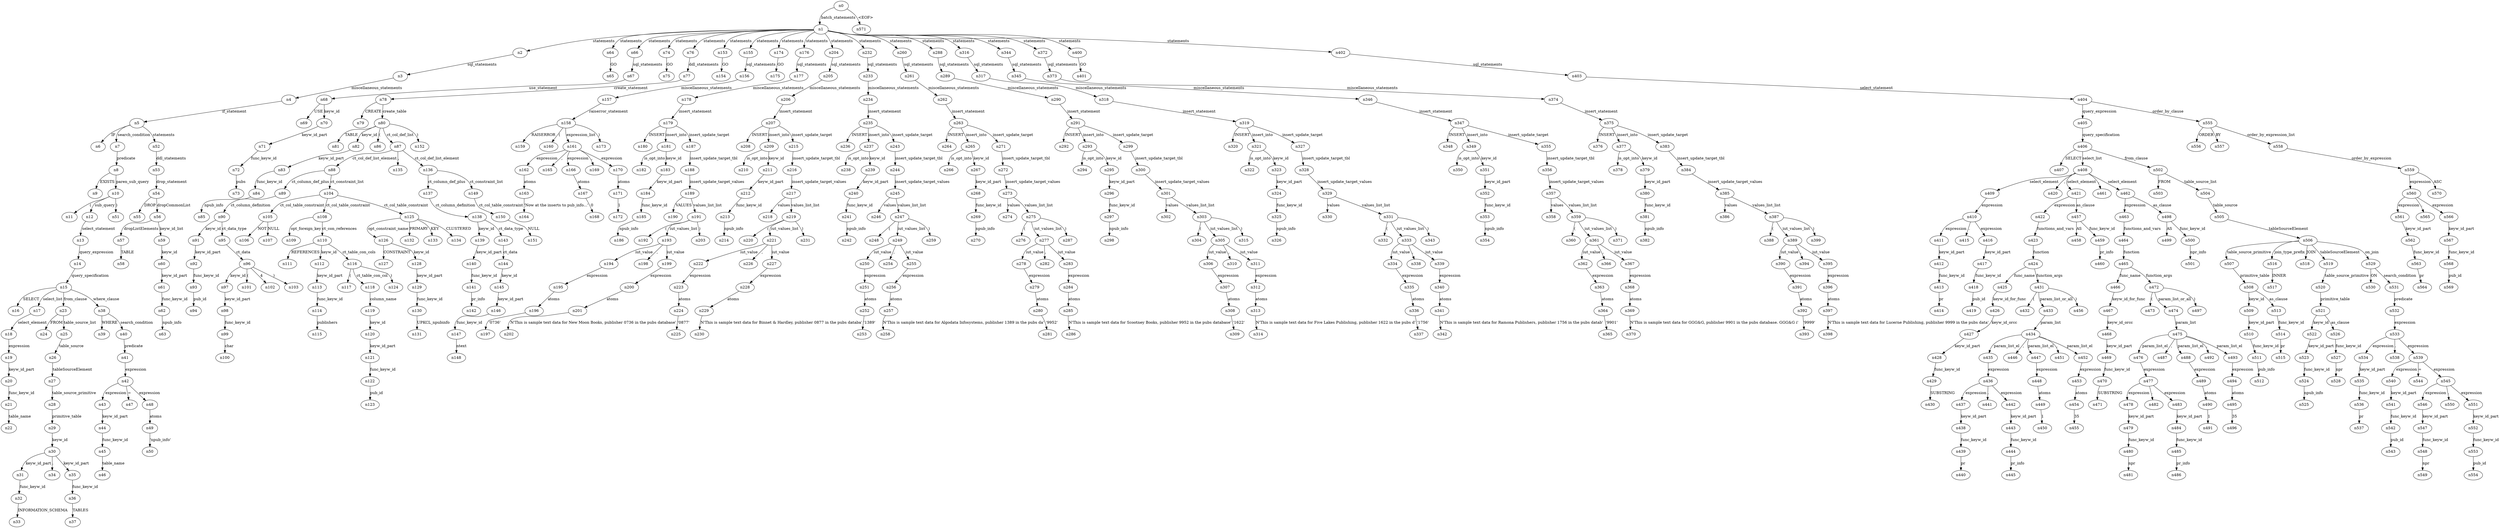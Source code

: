digraph ParseTree {
  n0 -> n1 [label="batch_statements"];
  n1 -> n2 [label="statements"];
  n2 -> n3 [label="sql_statements"];
  n3 -> n4 [label="miscellaneous_statements"];
  n4 -> n5 [label="if_statement"];
  n5 -> n6 [label="IF"];
  n5 -> n7 [label="search_condition"];
  n7 -> n8 [label="predicate"];
  n8 -> n9 [label="EXISTS"];
  n8 -> n10 [label="paren_sub_query"];
  n10 -> n11 [label="("];
  n10 -> n12 [label="sub_query"];
  n12 -> n13 [label="select_statement"];
  n13 -> n14 [label="query_expression"];
  n14 -> n15 [label="query_specification"];
  n15 -> n16 [label="SELECT"];
  n15 -> n17 [label="select_list"];
  n17 -> n18 [label="select_element"];
  n18 -> n19 [label="expression"];
  n19 -> n20 [label="keyw_id_part"];
  n20 -> n21 [label="func_keyw_id"];
  n21 -> n22 [label="table_name"];
  n15 -> n23 [label="from_clause"];
  n23 -> n24 [label="FROM"];
  n23 -> n25 [label="table_source_list"];
  n25 -> n26 [label="table_source"];
  n26 -> n27 [label="tableSourceElement"];
  n27 -> n28 [label="table_source_primitive"];
  n28 -> n29 [label="primitive_table"];
  n29 -> n30 [label="keyw_id"];
  n30 -> n31 [label="keyw_id_part"];
  n31 -> n32 [label="func_keyw_id"];
  n32 -> n33 [label="INFORMATION_SCHEMA"];
  n30 -> n34 [label="."];
  n30 -> n35 [label="keyw_id_part"];
  n35 -> n36 [label="func_keyw_id"];
  n36 -> n37 [label="TABLES"];
  n15 -> n38 [label="where_clause"];
  n38 -> n39 [label="WHERE"];
  n38 -> n40 [label="search_condition"];
  n40 -> n41 [label="predicate"];
  n41 -> n42 [label="expression"];
  n42 -> n43 [label="expression"];
  n43 -> n44 [label="keyw_id_part"];
  n44 -> n45 [label="func_keyw_id"];
  n45 -> n46 [label="table_name"];
  n42 -> n47 [label="="];
  n42 -> n48 [label="expression"];
  n48 -> n49 [label="atoms"];
  n49 -> n50 [label="'npub_info'"];
  n10 -> n51 [label=")"];
  n5 -> n52 [label="statements"];
  n52 -> n53 [label="ddl_statements"];
  n53 -> n54 [label="drop_statement"];
  n54 -> n55 [label="DROP"];
  n54 -> n56 [label="dropCommonList"];
  n56 -> n57 [label="dropListElements"];
  n57 -> n58 [label="TABLE"];
  n56 -> n59 [label="keyw_id_list"];
  n59 -> n60 [label="keyw_id"];
  n60 -> n61 [label="keyw_id_part"];
  n61 -> n62 [label="func_keyw_id"];
  n62 -> n63 [label="npub_info"];
  n1 -> n64 [label="statements"];
  n64 -> n65 [label="GO"];
  n1 -> n66 [label="statements"];
  n66 -> n67 [label="sql_statements"];
  n67 -> n68 [label="use_statement"];
  n68 -> n69 [label="USE"];
  n68 -> n70 [label="keyw_id"];
  n70 -> n71 [label="keyw_id_part"];
  n71 -> n72 [label="func_keyw_id"];
  n72 -> n73 [label="pubs"];
  n1 -> n74 [label="statements"];
  n74 -> n75 [label="GO"];
  n1 -> n76 [label="statements"];
  n76 -> n77 [label="ddl_statements"];
  n77 -> n78 [label="create_statement"];
  n78 -> n79 [label="CREATE"];
  n78 -> n80 [label="create_table"];
  n80 -> n81 [label="TABLE"];
  n80 -> n82 [label="keyw_id"];
  n82 -> n83 [label="keyw_id_part"];
  n83 -> n84 [label="func_keyw_id"];
  n84 -> n85 [label="npub_info"];
  n80 -> n86 [label="("];
  n80 -> n87 [label="ct_col_def_list"];
  n87 -> n88 [label="ct_col_def_list_element"];
  n88 -> n89 [label="ct_column_def_plus"];
  n89 -> n90 [label="ct_column_definition"];
  n90 -> n91 [label="keyw_id"];
  n91 -> n92 [label="keyw_id_part"];
  n92 -> n93 [label="func_keyw_id"];
  n93 -> n94 [label="pub_id"];
  n90 -> n95 [label="ct_data_type"];
  n95 -> n96 [label="ct_data"];
  n96 -> n97 [label="keyw_id"];
  n97 -> n98 [label="keyw_id_part"];
  n98 -> n99 [label="func_keyw_id"];
  n99 -> n100 [label="char"];
  n96 -> n101 [label="("];
  n96 -> n102 [label="4"];
  n96 -> n103 [label=")"];
  n88 -> n104 [label="ct_constraint_list"];
  n104 -> n105 [label="ct_col_table_constraint"];
  n105 -> n106 [label="NOT"];
  n105 -> n107 [label="NULL"];
  n104 -> n108 [label="ct_col_table_constraint"];
  n108 -> n109 [label="opt_foreign_key"];
  n108 -> n110 [label="ct_con_references"];
  n110 -> n111 [label="REFERENCES"];
  n110 -> n112 [label="keyw_id"];
  n112 -> n113 [label="keyw_id_part"];
  n113 -> n114 [label="func_keyw_id"];
  n114 -> n115 [label="publishers"];
  n110 -> n116 [label="ct_table_con_cols"];
  n116 -> n117 [label="("];
  n116 -> n118 [label="ct_table_con_col"];
  n118 -> n119 [label="column_name"];
  n119 -> n120 [label="keyw_id"];
  n120 -> n121 [label="keyw_id_part"];
  n121 -> n122 [label="func_keyw_id"];
  n122 -> n123 [label="pub_id"];
  n116 -> n124 [label=")"];
  n104 -> n125 [label="ct_col_table_constraint"];
  n125 -> n126 [label="opt_constraint_name"];
  n126 -> n127 [label="CONSTRAINT"];
  n126 -> n128 [label="keyw_id"];
  n128 -> n129 [label="keyw_id_part"];
  n129 -> n130 [label="func_keyw_id"];
  n130 -> n131 [label="UPKCL_npubinfo"];
  n125 -> n132 [label="PRIMARY"];
  n125 -> n133 [label="KEY"];
  n125 -> n134 [label="CLUSTERED"];
  n87 -> n135 [label=","];
  n87 -> n136 [label="ct_col_def_list_element"];
  n136 -> n137 [label="ct_column_def_plus"];
  n137 -> n138 [label="ct_column_definition"];
  n138 -> n139 [label="keyw_id"];
  n139 -> n140 [label="keyw_id_part"];
  n140 -> n141 [label="func_keyw_id"];
  n141 -> n142 [label="pr_info"];
  n138 -> n143 [label="ct_data_type"];
  n143 -> n144 [label="ct_data"];
  n144 -> n145 [label="keyw_id"];
  n145 -> n146 [label="keyw_id_part"];
  n146 -> n147 [label="func_keyw_id"];
  n147 -> n148 [label="ntext"];
  n136 -> n149 [label="ct_constraint_list"];
  n149 -> n150 [label="ct_col_table_constraint"];
  n150 -> n151 [label="NULL"];
  n80 -> n152 [label=")"];
  n1 -> n153 [label="statements"];
  n153 -> n154 [label="GO"];
  n1 -> n155 [label="statements"];
  n155 -> n156 [label="sql_statements"];
  n156 -> n157 [label="miscellaneous_statements"];
  n157 -> n158 [label="raiserror_statement"];
  n158 -> n159 [label="RAISERROR"];
  n158 -> n160 [label="("];
  n158 -> n161 [label="expression_list"];
  n161 -> n162 [label="expression"];
  n162 -> n163 [label="atoms"];
  n163 -> n164 [label="'Now at the inserts to pub_info...'"];
  n161 -> n165 [label=","];
  n161 -> n166 [label="expression"];
  n166 -> n167 [label="atoms"];
  n167 -> n168 [label="0"];
  n161 -> n169 [label=","];
  n161 -> n170 [label="expression"];
  n170 -> n171 [label="atoms"];
  n171 -> n172 [label="1"];
  n158 -> n173 [label=")"];
  n1 -> n174 [label="statements"];
  n174 -> n175 [label="GO"];
  n1 -> n176 [label="statements"];
  n176 -> n177 [label="sql_statements"];
  n177 -> n178 [label="miscellaneous_statements"];
  n178 -> n179 [label="insert_statement"];
  n179 -> n180 [label="INSERT"];
  n179 -> n181 [label="insert_into"];
  n181 -> n182 [label="is_opt_into"];
  n181 -> n183 [label="keyw_id"];
  n183 -> n184 [label="keyw_id_part"];
  n184 -> n185 [label="func_keyw_id"];
  n185 -> n186 [label="npub_info"];
  n179 -> n187 [label="insert_update_target"];
  n187 -> n188 [label="insert_update_target_tbl"];
  n188 -> n189 [label="insert_update_target_values"];
  n189 -> n190 [label="VALUES"];
  n189 -> n191 [label="values_list_list"];
  n191 -> n192 [label="("];
  n191 -> n193 [label="iut_values_list"];
  n193 -> n194 [label="iut_value"];
  n194 -> n195 [label="expression"];
  n195 -> n196 [label="atoms"];
  n196 -> n197 [label="'0736'"];
  n193 -> n198 [label=","];
  n193 -> n199 [label="iut_value"];
  n199 -> n200 [label="expression"];
  n200 -> n201 [label="atoms"];
  n201 -> n202 [label="N'This is sample text data for New Moon Books, publisher 0736 in the pubs database'"];
  n191 -> n203 [label=")"];
  n1 -> n204 [label="statements"];
  n204 -> n205 [label="sql_statements"];
  n205 -> n206 [label="miscellaneous_statements"];
  n206 -> n207 [label="insert_statement"];
  n207 -> n208 [label="INSERT"];
  n207 -> n209 [label="insert_into"];
  n209 -> n210 [label="is_opt_into"];
  n209 -> n211 [label="keyw_id"];
  n211 -> n212 [label="keyw_id_part"];
  n212 -> n213 [label="func_keyw_id"];
  n213 -> n214 [label="npub_info"];
  n207 -> n215 [label="insert_update_target"];
  n215 -> n216 [label="insert_update_target_tbl"];
  n216 -> n217 [label="insert_update_target_values"];
  n217 -> n218 [label="values"];
  n217 -> n219 [label="values_list_list"];
  n219 -> n220 [label="("];
  n219 -> n221 [label="iut_values_list"];
  n221 -> n222 [label="iut_value"];
  n222 -> n223 [label="expression"];
  n223 -> n224 [label="atoms"];
  n224 -> n225 [label="'0877'"];
  n221 -> n226 [label=","];
  n221 -> n227 [label="iut_value"];
  n227 -> n228 [label="expression"];
  n228 -> n229 [label="atoms"];
  n229 -> n230 [label="N'This is sample text data for Binnet & Hardley, publisher 0877 in the pubs databa'"];
  n219 -> n231 [label=")"];
  n1 -> n232 [label="statements"];
  n232 -> n233 [label="sql_statements"];
  n233 -> n234 [label="miscellaneous_statements"];
  n234 -> n235 [label="insert_statement"];
  n235 -> n236 [label="INSERT"];
  n235 -> n237 [label="insert_into"];
  n237 -> n238 [label="is_opt_into"];
  n237 -> n239 [label="keyw_id"];
  n239 -> n240 [label="keyw_id_part"];
  n240 -> n241 [label="func_keyw_id"];
  n241 -> n242 [label="npub_info"];
  n235 -> n243 [label="insert_update_target"];
  n243 -> n244 [label="insert_update_target_tbl"];
  n244 -> n245 [label="insert_update_target_values"];
  n245 -> n246 [label="values"];
  n245 -> n247 [label="values_list_list"];
  n247 -> n248 [label="("];
  n247 -> n249 [label="iut_values_list"];
  n249 -> n250 [label="iut_value"];
  n250 -> n251 [label="expression"];
  n251 -> n252 [label="atoms"];
  n252 -> n253 [label="'1389'"];
  n249 -> n254 [label=","];
  n249 -> n255 [label="iut_value"];
  n255 -> n256 [label="expression"];
  n256 -> n257 [label="atoms"];
  n257 -> n258 [label="N'This is sample text data for Algodata Infosystems, publisher 1389 in the pubs da'"];
  n247 -> n259 [label=")"];
  n1 -> n260 [label="statements"];
  n260 -> n261 [label="sql_statements"];
  n261 -> n262 [label="miscellaneous_statements"];
  n262 -> n263 [label="insert_statement"];
  n263 -> n264 [label="INSERT"];
  n263 -> n265 [label="insert_into"];
  n265 -> n266 [label="is_opt_into"];
  n265 -> n267 [label="keyw_id"];
  n267 -> n268 [label="keyw_id_part"];
  n268 -> n269 [label="func_keyw_id"];
  n269 -> n270 [label="npub_info"];
  n263 -> n271 [label="insert_update_target"];
  n271 -> n272 [label="insert_update_target_tbl"];
  n272 -> n273 [label="insert_update_target_values"];
  n273 -> n274 [label="values"];
  n273 -> n275 [label="values_list_list"];
  n275 -> n276 [label="("];
  n275 -> n277 [label="iut_values_list"];
  n277 -> n278 [label="iut_value"];
  n278 -> n279 [label="expression"];
  n279 -> n280 [label="atoms"];
  n280 -> n281 [label="'9952'"];
  n277 -> n282 [label=","];
  n277 -> n283 [label="iut_value"];
  n283 -> n284 [label="expression"];
  n284 -> n285 [label="atoms"];
  n285 -> n286 [label="N'This is sample text data for Scootney Books, publisher 9952 in the pubs database'"];
  n275 -> n287 [label=")"];
  n1 -> n288 [label="statements"];
  n288 -> n289 [label="sql_statements"];
  n289 -> n290 [label="miscellaneous_statements"];
  n290 -> n291 [label="insert_statement"];
  n291 -> n292 [label="INSERT"];
  n291 -> n293 [label="insert_into"];
  n293 -> n294 [label="is_opt_into"];
  n293 -> n295 [label="keyw_id"];
  n295 -> n296 [label="keyw_id_part"];
  n296 -> n297 [label="func_keyw_id"];
  n297 -> n298 [label="npub_info"];
  n291 -> n299 [label="insert_update_target"];
  n299 -> n300 [label="insert_update_target_tbl"];
  n300 -> n301 [label="insert_update_target_values"];
  n301 -> n302 [label="values"];
  n301 -> n303 [label="values_list_list"];
  n303 -> n304 [label="("];
  n303 -> n305 [label="iut_values_list"];
  n305 -> n306 [label="iut_value"];
  n306 -> n307 [label="expression"];
  n307 -> n308 [label="atoms"];
  n308 -> n309 [label="'1622'"];
  n305 -> n310 [label=","];
  n305 -> n311 [label="iut_value"];
  n311 -> n312 [label="expression"];
  n312 -> n313 [label="atoms"];
  n313 -> n314 [label="N'This is sample text data for Five Lakes Publishing, publisher 1622 in the pubs d'"];
  n303 -> n315 [label=")"];
  n1 -> n316 [label="statements"];
  n316 -> n317 [label="sql_statements"];
  n317 -> n318 [label="miscellaneous_statements"];
  n318 -> n319 [label="insert_statement"];
  n319 -> n320 [label="INSERT"];
  n319 -> n321 [label="insert_into"];
  n321 -> n322 [label="is_opt_into"];
  n321 -> n323 [label="keyw_id"];
  n323 -> n324 [label="keyw_id_part"];
  n324 -> n325 [label="func_keyw_id"];
  n325 -> n326 [label="npub_info"];
  n319 -> n327 [label="insert_update_target"];
  n327 -> n328 [label="insert_update_target_tbl"];
  n328 -> n329 [label="insert_update_target_values"];
  n329 -> n330 [label="values"];
  n329 -> n331 [label="values_list_list"];
  n331 -> n332 [label="("];
  n331 -> n333 [label="iut_values_list"];
  n333 -> n334 [label="iut_value"];
  n334 -> n335 [label="expression"];
  n335 -> n336 [label="atoms"];
  n336 -> n337 [label="'1756'"];
  n333 -> n338 [label=","];
  n333 -> n339 [label="iut_value"];
  n339 -> n340 [label="expression"];
  n340 -> n341 [label="atoms"];
  n341 -> n342 [label="N'This is sample text data for Ramona Publishers, publisher 1756 in the pubs datab'"];
  n331 -> n343 [label=")"];
  n1 -> n344 [label="statements"];
  n344 -> n345 [label="sql_statements"];
  n345 -> n346 [label="miscellaneous_statements"];
  n346 -> n347 [label="insert_statement"];
  n347 -> n348 [label="INSERT"];
  n347 -> n349 [label="insert_into"];
  n349 -> n350 [label="is_opt_into"];
  n349 -> n351 [label="keyw_id"];
  n351 -> n352 [label="keyw_id_part"];
  n352 -> n353 [label="func_keyw_id"];
  n353 -> n354 [label="npub_info"];
  n347 -> n355 [label="insert_update_target"];
  n355 -> n356 [label="insert_update_target_tbl"];
  n356 -> n357 [label="insert_update_target_values"];
  n357 -> n358 [label="values"];
  n357 -> n359 [label="values_list_list"];
  n359 -> n360 [label="("];
  n359 -> n361 [label="iut_values_list"];
  n361 -> n362 [label="iut_value"];
  n362 -> n363 [label="expression"];
  n363 -> n364 [label="atoms"];
  n364 -> n365 [label="'9901'"];
  n361 -> n366 [label=","];
  n361 -> n367 [label="iut_value"];
  n367 -> n368 [label="expression"];
  n368 -> n369 [label="atoms"];
  n369 -> n370 [label="N'This is sample text data for GGG&G, publisher 9901 in the pubs database. GGG&G i'"];
  n359 -> n371 [label=")"];
  n1 -> n372 [label="statements"];
  n372 -> n373 [label="sql_statements"];
  n373 -> n374 [label="miscellaneous_statements"];
  n374 -> n375 [label="insert_statement"];
  n375 -> n376 [label="INSERT"];
  n375 -> n377 [label="insert_into"];
  n377 -> n378 [label="is_opt_into"];
  n377 -> n379 [label="keyw_id"];
  n379 -> n380 [label="keyw_id_part"];
  n380 -> n381 [label="func_keyw_id"];
  n381 -> n382 [label="npub_info"];
  n375 -> n383 [label="insert_update_target"];
  n383 -> n384 [label="insert_update_target_tbl"];
  n384 -> n385 [label="insert_update_target_values"];
  n385 -> n386 [label="values"];
  n385 -> n387 [label="values_list_list"];
  n387 -> n388 [label="("];
  n387 -> n389 [label="iut_values_list"];
  n389 -> n390 [label="iut_value"];
  n390 -> n391 [label="expression"];
  n391 -> n392 [label="atoms"];
  n392 -> n393 [label="'9999'"];
  n389 -> n394 [label=","];
  n389 -> n395 [label="iut_value"];
  n395 -> n396 [label="expression"];
  n396 -> n397 [label="atoms"];
  n397 -> n398 [label="N'This is sample text data for Lucerne Publishing, publisher 9999 in the pubs data'"];
  n387 -> n399 [label=")"];
  n1 -> n400 [label="statements"];
  n400 -> n401 [label="GO"];
  n1 -> n402 [label="statements"];
  n402 -> n403 [label="sql_statements"];
  n403 -> n404 [label="select_statement"];
  n404 -> n405 [label="query_expression"];
  n405 -> n406 [label="query_specification"];
  n406 -> n407 [label="SELECT"];
  n406 -> n408 [label="select_list"];
  n408 -> n409 [label="select_element"];
  n409 -> n410 [label="expression"];
  n410 -> n411 [label="expression"];
  n411 -> n412 [label="keyw_id_part"];
  n412 -> n413 [label="func_keyw_id"];
  n413 -> n414 [label="pr"];
  n410 -> n415 [label="."];
  n410 -> n416 [label="expression"];
  n416 -> n417 [label="keyw_id_part"];
  n417 -> n418 [label="func_keyw_id"];
  n418 -> n419 [label="pub_id"];
  n408 -> n420 [label=","];
  n408 -> n421 [label="select_element"];
  n421 -> n422 [label="expression"];
  n422 -> n423 [label="functions_and_vars"];
  n423 -> n424 [label="function"];
  n424 -> n425 [label="func_name"];
  n425 -> n426 [label="keyw_id_for_func"];
  n426 -> n427 [label="keyw_id_orcc"];
  n427 -> n428 [label="keyw_id_part"];
  n428 -> n429 [label="func_keyw_id"];
  n429 -> n430 [label="SUBSTRING"];
  n424 -> n431 [label="function_args"];
  n431 -> n432 [label="("];
  n431 -> n433 [label="param_list_or_all"];
  n433 -> n434 [label="param_list"];
  n434 -> n435 [label="param_list_el"];
  n435 -> n436 [label="expression"];
  n436 -> n437 [label="expression"];
  n437 -> n438 [label="keyw_id_part"];
  n438 -> n439 [label="func_keyw_id"];
  n439 -> n440 [label="pr"];
  n436 -> n441 [label="."];
  n436 -> n442 [label="expression"];
  n442 -> n443 [label="keyw_id_part"];
  n443 -> n444 [label="func_keyw_id"];
  n444 -> n445 [label="pr_info"];
  n434 -> n446 [label=","];
  n434 -> n447 [label="param_list_el"];
  n447 -> n448 [label="expression"];
  n448 -> n449 [label="atoms"];
  n449 -> n450 [label="1"];
  n434 -> n451 [label=","];
  n434 -> n452 [label="param_list_el"];
  n452 -> n453 [label="expression"];
  n453 -> n454 [label="atoms"];
  n454 -> n455 [label="35"];
  n431 -> n456 [label=")"];
  n421 -> n457 [label="as_clause"];
  n457 -> n458 [label="AS"];
  n457 -> n459 [label="func_keyw_id"];
  n459 -> n460 [label="pr_info"];
  n408 -> n461 [label=","];
  n408 -> n462 [label="select_element"];
  n462 -> n463 [label="expression"];
  n463 -> n464 [label="functions_and_vars"];
  n464 -> n465 [label="function"];
  n465 -> n466 [label="func_name"];
  n466 -> n467 [label="keyw_id_for_func"];
  n467 -> n468 [label="keyw_id_orcc"];
  n468 -> n469 [label="keyw_id_part"];
  n469 -> n470 [label="func_keyw_id"];
  n470 -> n471 [label="SUBSTRING"];
  n465 -> n472 [label="function_args"];
  n472 -> n473 [label="("];
  n472 -> n474 [label="param_list_or_all"];
  n474 -> n475 [label="param_list"];
  n475 -> n476 [label="param_list_el"];
  n476 -> n477 [label="expression"];
  n477 -> n478 [label="expression"];
  n478 -> n479 [label="keyw_id_part"];
  n479 -> n480 [label="func_keyw_id"];
  n480 -> n481 [label="npr"];
  n477 -> n482 [label="."];
  n477 -> n483 [label="expression"];
  n483 -> n484 [label="keyw_id_part"];
  n484 -> n485 [label="func_keyw_id"];
  n485 -> n486 [label="pr_info"];
  n475 -> n487 [label=","];
  n475 -> n488 [label="param_list_el"];
  n488 -> n489 [label="expression"];
  n489 -> n490 [label="atoms"];
  n490 -> n491 [label="1"];
  n475 -> n492 [label=","];
  n475 -> n493 [label="param_list_el"];
  n493 -> n494 [label="expression"];
  n494 -> n495 [label="atoms"];
  n495 -> n496 [label="35"];
  n472 -> n497 [label=")"];
  n462 -> n498 [label="as_clause"];
  n498 -> n499 [label="AS"];
  n498 -> n500 [label="func_keyw_id"];
  n500 -> n501 [label="npr_info"];
  n406 -> n502 [label="from_clause"];
  n502 -> n503 [label="FROM"];
  n502 -> n504 [label="table_source_list"];
  n504 -> n505 [label="table_source"];
  n505 -> n506 [label="tableSourceElement"];
  n506 -> n507 [label="table_source_primitive"];
  n507 -> n508 [label="primitive_table"];
  n508 -> n509 [label="keyw_id"];
  n509 -> n510 [label="keyw_id_part"];
  n510 -> n511 [label="func_keyw_id"];
  n511 -> n512 [label="pub_info"];
  n508 -> n513 [label="as_clause"];
  n513 -> n514 [label="func_keyw_id"];
  n514 -> n515 [label="pr"];
  n506 -> n516 [label="join_type_prefix"];
  n516 -> n517 [label="INNER"];
  n506 -> n518 [label="JOIN"];
  n506 -> n519 [label="tableSourceElement"];
  n519 -> n520 [label="table_source_primitive"];
  n520 -> n521 [label="primitive_table"];
  n521 -> n522 [label="keyw_id"];
  n522 -> n523 [label="keyw_id_part"];
  n523 -> n524 [label="func_keyw_id"];
  n524 -> n525 [label="npub_info"];
  n521 -> n526 [label="as_clause"];
  n526 -> n527 [label="func_keyw_id"];
  n527 -> n528 [label="npr"];
  n506 -> n529 [label="on_join"];
  n529 -> n530 [label="ON"];
  n529 -> n531 [label="search_condition"];
  n531 -> n532 [label="predicate"];
  n532 -> n533 [label="expression"];
  n533 -> n534 [label="expression"];
  n534 -> n535 [label="keyw_id_part"];
  n535 -> n536 [label="func_keyw_id"];
  n536 -> n537 [label="pr"];
  n533 -> n538 [label="."];
  n533 -> n539 [label="expression"];
  n539 -> n540 [label="expression"];
  n540 -> n541 [label="keyw_id_part"];
  n541 -> n542 [label="func_keyw_id"];
  n542 -> n543 [label="pub_id"];
  n539 -> n544 [label="="];
  n539 -> n545 [label="expression"];
  n545 -> n546 [label="expression"];
  n546 -> n547 [label="keyw_id_part"];
  n547 -> n548 [label="func_keyw_id"];
  n548 -> n549 [label="npr"];
  n545 -> n550 [label="."];
  n545 -> n551 [label="expression"];
  n551 -> n552 [label="keyw_id_part"];
  n552 -> n553 [label="func_keyw_id"];
  n553 -> n554 [label="pub_id"];
  n404 -> n555 [label="order_by_clause"];
  n555 -> n556 [label="ORDER"];
  n555 -> n557 [label="BY"];
  n555 -> n558 [label="order_by_expression_list"];
  n558 -> n559 [label="order_by_expression"];
  n559 -> n560 [label="expression"];
  n560 -> n561 [label="expression"];
  n561 -> n562 [label="keyw_id_part"];
  n562 -> n563 [label="func_keyw_id"];
  n563 -> n564 [label="pr"];
  n560 -> n565 [label="."];
  n560 -> n566 [label="expression"];
  n566 -> n567 [label="keyw_id_part"];
  n567 -> n568 [label="func_keyw_id"];
  n568 -> n569 [label="pub_id"];
  n559 -> n570 [label="ASC"];
  n0 -> n571 [label="<EOF>"];
}
